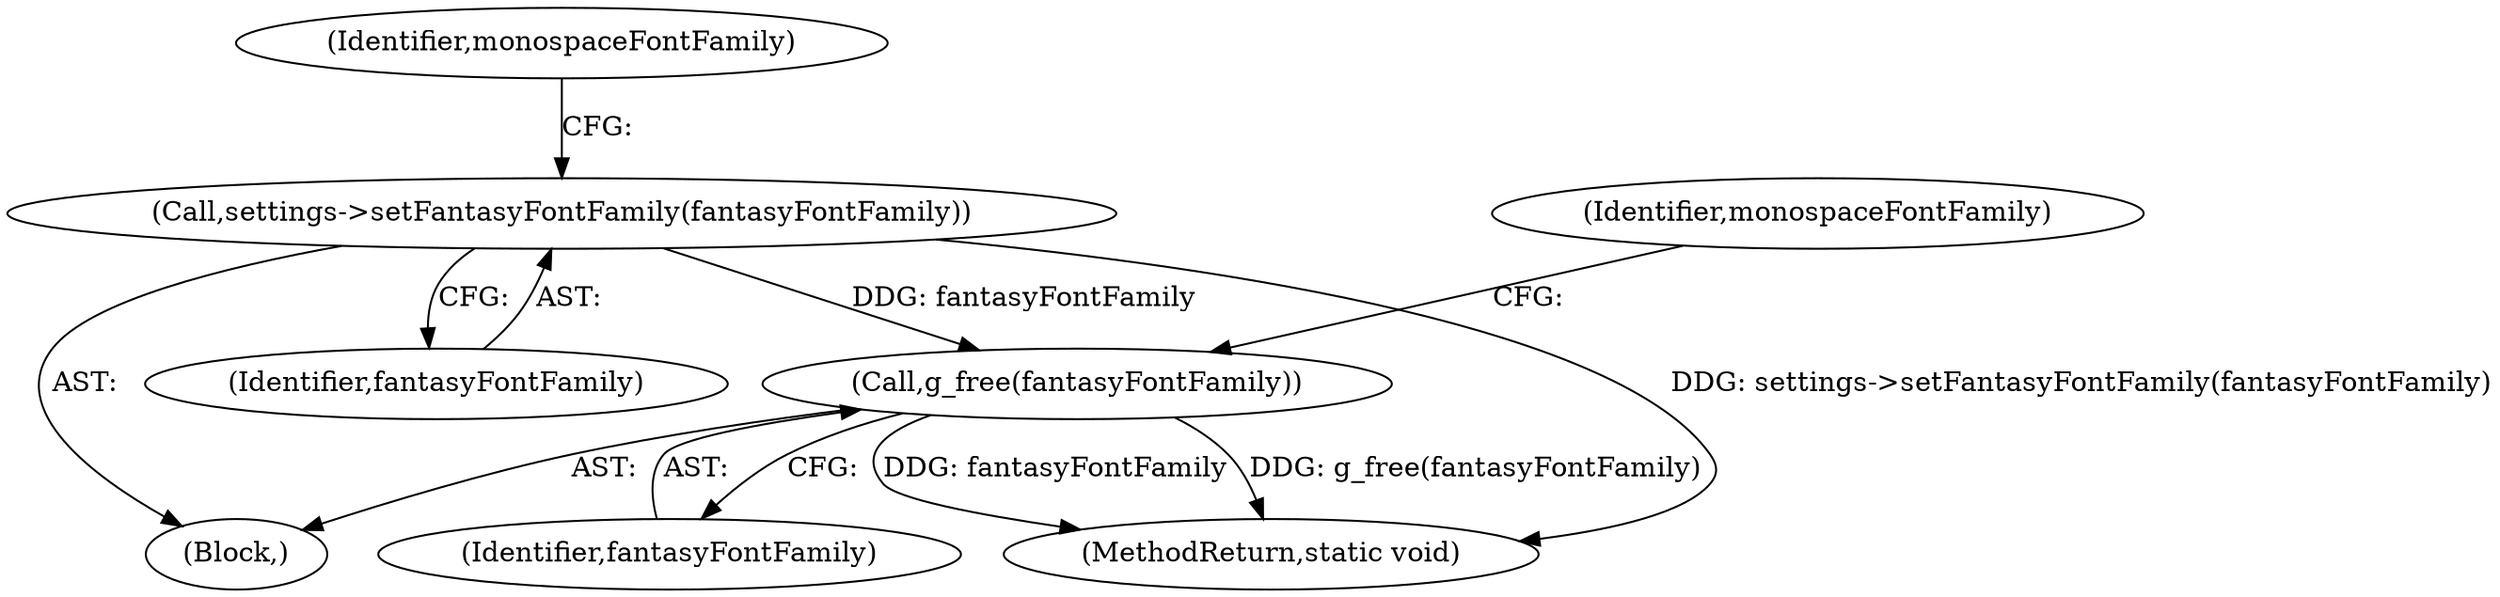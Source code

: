 digraph "0_Chrome_5a2de6455f565783c73e53eae2c8b953e7d48520_0@API" {
"1000378" [label="(Call,g_free(fantasyFontFamily))"];
"1000282" [label="(Call,settings->setFantasyFontFamily(fantasyFontFamily))"];
"1000378" [label="(Call,g_free(fantasyFontFamily))"];
"1000379" [label="(Identifier,fantasyFontFamily)"];
"1000381" [label="(Identifier,monospaceFontFamily)"];
"1000392" [label="(MethodReturn,static void)"];
"1000283" [label="(Identifier,fantasyFontFamily)"];
"1000102" [label="(Block,)"];
"1000285" [label="(Identifier,monospaceFontFamily)"];
"1000282" [label="(Call,settings->setFantasyFontFamily(fantasyFontFamily))"];
"1000378" -> "1000102"  [label="AST: "];
"1000378" -> "1000379"  [label="CFG: "];
"1000379" -> "1000378"  [label="AST: "];
"1000381" -> "1000378"  [label="CFG: "];
"1000378" -> "1000392"  [label="DDG: fantasyFontFamily"];
"1000378" -> "1000392"  [label="DDG: g_free(fantasyFontFamily)"];
"1000282" -> "1000378"  [label="DDG: fantasyFontFamily"];
"1000282" -> "1000102"  [label="AST: "];
"1000282" -> "1000283"  [label="CFG: "];
"1000283" -> "1000282"  [label="AST: "];
"1000285" -> "1000282"  [label="CFG: "];
"1000282" -> "1000392"  [label="DDG: settings->setFantasyFontFamily(fantasyFontFamily)"];
}
